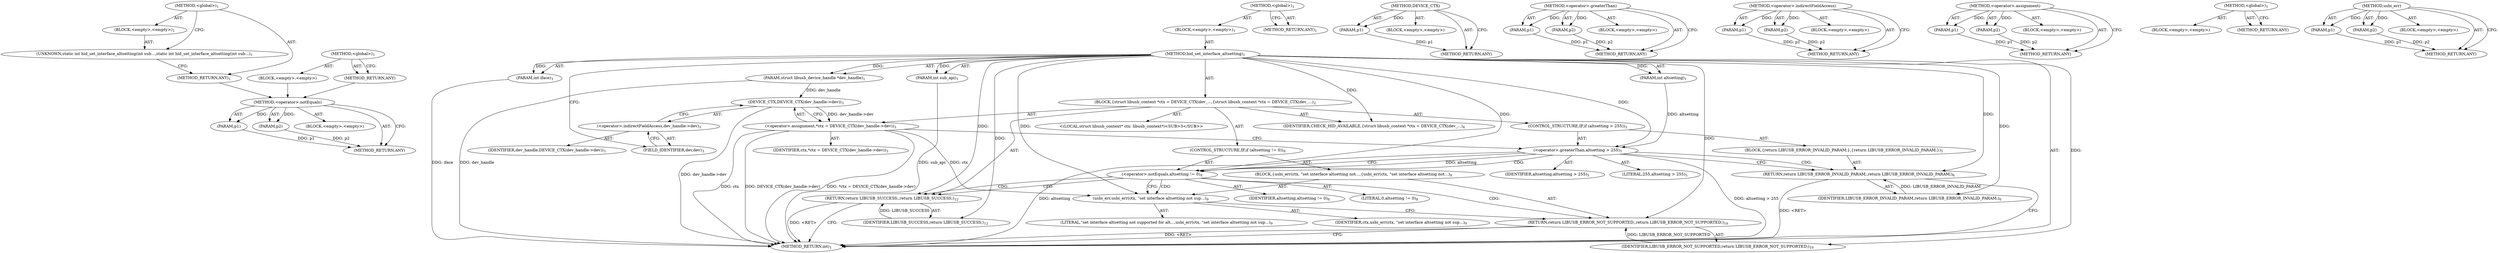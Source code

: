 digraph "&lt;global&gt;" {
vulnerable_83 [label=<(METHOD,&lt;operator&gt;.notEquals)>];
vulnerable_84 [label=<(PARAM,p1)>];
vulnerable_85 [label=<(PARAM,p2)>];
vulnerable_86 [label=<(BLOCK,&lt;empty&gt;,&lt;empty&gt;)>];
vulnerable_87 [label=<(METHOD_RETURN,ANY)>];
vulnerable_6 [label=<(METHOD,&lt;global&gt;)<SUB>1</SUB>>];
vulnerable_7 [label=<(BLOCK,&lt;empty&gt;,&lt;empty&gt;)<SUB>1</SUB>>];
vulnerable_8 [label=<(METHOD,hid_set_interface_altsetting)<SUB>1</SUB>>];
vulnerable_9 [label=<(PARAM,int sub_api)<SUB>1</SUB>>];
vulnerable_10 [label=<(PARAM,struct libusb_device_handle *dev_handle)<SUB>1</SUB>>];
vulnerable_11 [label=<(PARAM,int iface)<SUB>1</SUB>>];
vulnerable_12 [label=<(PARAM,int altsetting)<SUB>1</SUB>>];
vulnerable_13 [label=<(BLOCK,{
	struct libusb_context *ctx = DEVICE_CTX(dev_...,{
	struct libusb_context *ctx = DEVICE_CTX(dev_...)<SUB>2</SUB>>];
vulnerable_14 [label="<(LOCAL,struct libusb_context* ctx: libusb_context*)<SUB>3</SUB>>"];
vulnerable_15 [label=<(&lt;operator&gt;.assignment,*ctx = DEVICE_CTX(dev_handle-&gt;dev))<SUB>3</SUB>>];
vulnerable_16 [label=<(IDENTIFIER,ctx,*ctx = DEVICE_CTX(dev_handle-&gt;dev))<SUB>3</SUB>>];
vulnerable_17 [label=<(DEVICE_CTX,DEVICE_CTX(dev_handle-&gt;dev))<SUB>3</SUB>>];
vulnerable_18 [label=<(&lt;operator&gt;.indirectFieldAccess,dev_handle-&gt;dev)<SUB>3</SUB>>];
vulnerable_19 [label=<(IDENTIFIER,dev_handle,DEVICE_CTX(dev_handle-&gt;dev))<SUB>3</SUB>>];
vulnerable_20 [label=<(FIELD_IDENTIFIER,dev,dev)<SUB>3</SUB>>];
vulnerable_21 [label=<(IDENTIFIER,CHECK_HID_AVAILABLE,{
	struct libusb_context *ctx = DEVICE_CTX(dev_...)<SUB>4</SUB>>];
vulnerable_22 [label=<(CONTROL_STRUCTURE,IF,if (altsetting &gt; 255))<SUB>5</SUB>>];
vulnerable_23 [label=<(&lt;operator&gt;.greaterThan,altsetting &gt; 255)<SUB>5</SUB>>];
vulnerable_24 [label=<(IDENTIFIER,altsetting,altsetting &gt; 255)<SUB>5</SUB>>];
vulnerable_25 [label=<(LITERAL,255,altsetting &gt; 255)<SUB>5</SUB>>];
vulnerable_26 [label=<(BLOCK,{
		return LIBUSB_ERROR_INVALID_PARAM;
	},{
		return LIBUSB_ERROR_INVALID_PARAM;
	})<SUB>5</SUB>>];
vulnerable_27 [label=<(RETURN,return LIBUSB_ERROR_INVALID_PARAM;,return LIBUSB_ERROR_INVALID_PARAM;)<SUB>6</SUB>>];
vulnerable_28 [label=<(IDENTIFIER,LIBUSB_ERROR_INVALID_PARAM,return LIBUSB_ERROR_INVALID_PARAM;)<SUB>6</SUB>>];
vulnerable_29 [label=<(CONTROL_STRUCTURE,IF,if (altsetting != 0))<SUB>8</SUB>>];
vulnerable_30 [label=<(&lt;operator&gt;.notEquals,altsetting != 0)<SUB>8</SUB>>];
vulnerable_31 [label=<(IDENTIFIER,altsetting,altsetting != 0)<SUB>8</SUB>>];
vulnerable_32 [label=<(LITERAL,0,altsetting != 0)<SUB>8</SUB>>];
vulnerable_33 [label=<(BLOCK,{
		usbi_err(ctx, &quot;set interface altsetting not...,{
		usbi_err(ctx, &quot;set interface altsetting not...)<SUB>8</SUB>>];
vulnerable_34 [label=<(usbi_err,usbi_err(ctx, &quot;set interface altsetting not sup...)<SUB>9</SUB>>];
vulnerable_35 [label=<(IDENTIFIER,ctx,usbi_err(ctx, &quot;set interface altsetting not sup...)<SUB>9</SUB>>];
vulnerable_36 [label=<(LITERAL,&quot;set interface altsetting not supported for alt...,usbi_err(ctx, &quot;set interface altsetting not sup...)<SUB>9</SUB>>];
vulnerable_37 [label=<(RETURN,return LIBUSB_ERROR_NOT_SUPPORTED;,return LIBUSB_ERROR_NOT_SUPPORTED;)<SUB>10</SUB>>];
vulnerable_38 [label=<(IDENTIFIER,LIBUSB_ERROR_NOT_SUPPORTED,return LIBUSB_ERROR_NOT_SUPPORTED;)<SUB>10</SUB>>];
vulnerable_39 [label=<(RETURN,return LIBUSB_SUCCESS;,return LIBUSB_SUCCESS;)<SUB>12</SUB>>];
vulnerable_40 [label=<(IDENTIFIER,LIBUSB_SUCCESS,return LIBUSB_SUCCESS;)<SUB>12</SUB>>];
vulnerable_41 [label=<(METHOD_RETURN,int)<SUB>1</SUB>>];
vulnerable_43 [label=<(METHOD_RETURN,ANY)<SUB>1</SUB>>];
vulnerable_69 [label=<(METHOD,DEVICE_CTX)>];
vulnerable_70 [label=<(PARAM,p1)>];
vulnerable_71 [label=<(BLOCK,&lt;empty&gt;,&lt;empty&gt;)>];
vulnerable_72 [label=<(METHOD_RETURN,ANY)>];
vulnerable_78 [label=<(METHOD,&lt;operator&gt;.greaterThan)>];
vulnerable_79 [label=<(PARAM,p1)>];
vulnerable_80 [label=<(PARAM,p2)>];
vulnerable_81 [label=<(BLOCK,&lt;empty&gt;,&lt;empty&gt;)>];
vulnerable_82 [label=<(METHOD_RETURN,ANY)>];
vulnerable_73 [label=<(METHOD,&lt;operator&gt;.indirectFieldAccess)>];
vulnerable_74 [label=<(PARAM,p1)>];
vulnerable_75 [label=<(PARAM,p2)>];
vulnerable_76 [label=<(BLOCK,&lt;empty&gt;,&lt;empty&gt;)>];
vulnerable_77 [label=<(METHOD_RETURN,ANY)>];
vulnerable_64 [label=<(METHOD,&lt;operator&gt;.assignment)>];
vulnerable_65 [label=<(PARAM,p1)>];
vulnerable_66 [label=<(PARAM,p2)>];
vulnerable_67 [label=<(BLOCK,&lt;empty&gt;,&lt;empty&gt;)>];
vulnerable_68 [label=<(METHOD_RETURN,ANY)>];
vulnerable_58 [label=<(METHOD,&lt;global&gt;)<SUB>1</SUB>>];
vulnerable_59 [label=<(BLOCK,&lt;empty&gt;,&lt;empty&gt;)>];
vulnerable_60 [label=<(METHOD_RETURN,ANY)>];
vulnerable_88 [label=<(METHOD,usbi_err)>];
vulnerable_89 [label=<(PARAM,p1)>];
vulnerable_90 [label=<(PARAM,p2)>];
vulnerable_91 [label=<(BLOCK,&lt;empty&gt;,&lt;empty&gt;)>];
vulnerable_92 [label=<(METHOD_RETURN,ANY)>];
fixed_6 [label=<(METHOD,&lt;global&gt;)<SUB>1</SUB>>];
fixed_7 [label=<(BLOCK,&lt;empty&gt;,&lt;empty&gt;)<SUB>1</SUB>>];
fixed_8 [label=<(UNKNOWN,static int hid_set_interface_altsetting(int sub...,static int hid_set_interface_altsetting(int sub...)<SUB>1</SUB>>];
fixed_9 [label=<(METHOD_RETURN,ANY)<SUB>1</SUB>>];
fixed_14 [label=<(METHOD,&lt;global&gt;)<SUB>1</SUB>>];
fixed_15 [label=<(BLOCK,&lt;empty&gt;,&lt;empty&gt;)>];
fixed_16 [label=<(METHOD_RETURN,ANY)>];
vulnerable_83 -> vulnerable_84  [key=0, label="AST: "];
vulnerable_83 -> vulnerable_84  [key=1, label="DDG: "];
vulnerable_83 -> vulnerable_86  [key=0, label="AST: "];
vulnerable_83 -> vulnerable_85  [key=0, label="AST: "];
vulnerable_83 -> vulnerable_85  [key=1, label="DDG: "];
vulnerable_83 -> vulnerable_87  [key=0, label="AST: "];
vulnerable_83 -> vulnerable_87  [key=1, label="CFG: "];
vulnerable_84 -> vulnerable_87  [key=0, label="DDG: p1"];
vulnerable_85 -> vulnerable_87  [key=0, label="DDG: p2"];
vulnerable_6 -> vulnerable_7  [key=0, label="AST: "];
vulnerable_6 -> vulnerable_43  [key=0, label="AST: "];
vulnerable_6 -> vulnerable_43  [key=1, label="CFG: "];
vulnerable_7 -> vulnerable_8  [key=0, label="AST: "];
vulnerable_8 -> vulnerable_9  [key=0, label="AST: "];
vulnerable_8 -> vulnerable_9  [key=1, label="DDG: "];
vulnerable_8 -> vulnerable_10  [key=0, label="AST: "];
vulnerable_8 -> vulnerable_10  [key=1, label="DDG: "];
vulnerable_8 -> vulnerable_11  [key=0, label="AST: "];
vulnerable_8 -> vulnerable_11  [key=1, label="DDG: "];
vulnerable_8 -> vulnerable_12  [key=0, label="AST: "];
vulnerable_8 -> vulnerable_12  [key=1, label="DDG: "];
vulnerable_8 -> vulnerable_13  [key=0, label="AST: "];
vulnerable_8 -> vulnerable_41  [key=0, label="AST: "];
vulnerable_8 -> vulnerable_20  [key=0, label="CFG: "];
vulnerable_8 -> vulnerable_21  [key=0, label="DDG: "];
vulnerable_8 -> vulnerable_39  [key=0, label="DDG: "];
vulnerable_8 -> vulnerable_40  [key=0, label="DDG: "];
vulnerable_8 -> vulnerable_23  [key=0, label="DDG: "];
vulnerable_8 -> vulnerable_27  [key=0, label="DDG: "];
vulnerable_8 -> vulnerable_30  [key=0, label="DDG: "];
vulnerable_8 -> vulnerable_37  [key=0, label="DDG: "];
vulnerable_8 -> vulnerable_28  [key=0, label="DDG: "];
vulnerable_8 -> vulnerable_34  [key=0, label="DDG: "];
vulnerable_8 -> vulnerable_38  [key=0, label="DDG: "];
vulnerable_9 -> vulnerable_41  [key=0, label="DDG: sub_api"];
vulnerable_10 -> vulnerable_41  [key=0, label="DDG: dev_handle"];
vulnerable_10 -> vulnerable_17  [key=0, label="DDG: dev_handle"];
vulnerable_11 -> vulnerable_41  [key=0, label="DDG: iface"];
vulnerable_12 -> vulnerable_23  [key=0, label="DDG: altsetting"];
vulnerable_13 -> vulnerable_14  [key=0, label="AST: "];
vulnerable_13 -> vulnerable_15  [key=0, label="AST: "];
vulnerable_13 -> vulnerable_21  [key=0, label="AST: "];
vulnerable_13 -> vulnerable_22  [key=0, label="AST: "];
vulnerable_13 -> vulnerable_29  [key=0, label="AST: "];
vulnerable_13 -> vulnerable_39  [key=0, label="AST: "];
vulnerable_15 -> vulnerable_16  [key=0, label="AST: "];
vulnerable_15 -> vulnerable_17  [key=0, label="AST: "];
vulnerable_15 -> vulnerable_23  [key=0, label="CFG: "];
vulnerable_15 -> vulnerable_41  [key=0, label="DDG: ctx"];
vulnerable_15 -> vulnerable_41  [key=1, label="DDG: DEVICE_CTX(dev_handle-&gt;dev)"];
vulnerable_15 -> vulnerable_41  [key=2, label="DDG: *ctx = DEVICE_CTX(dev_handle-&gt;dev)"];
vulnerable_15 -> vulnerable_34  [key=0, label="DDG: ctx"];
vulnerable_17 -> vulnerable_18  [key=0, label="AST: "];
vulnerable_17 -> vulnerable_15  [key=0, label="CFG: "];
vulnerable_17 -> vulnerable_15  [key=1, label="DDG: dev_handle-&gt;dev"];
vulnerable_17 -> vulnerable_41  [key=0, label="DDG: dev_handle-&gt;dev"];
vulnerable_18 -> vulnerable_19  [key=0, label="AST: "];
vulnerable_18 -> vulnerable_20  [key=0, label="AST: "];
vulnerable_18 -> vulnerable_17  [key=0, label="CFG: "];
vulnerable_20 -> vulnerable_18  [key=0, label="CFG: "];
vulnerable_22 -> vulnerable_23  [key=0, label="AST: "];
vulnerable_22 -> vulnerable_26  [key=0, label="AST: "];
vulnerable_23 -> vulnerable_24  [key=0, label="AST: "];
vulnerable_23 -> vulnerable_25  [key=0, label="AST: "];
vulnerable_23 -> vulnerable_27  [key=0, label="CFG: "];
vulnerable_23 -> vulnerable_27  [key=1, label="CDG: "];
vulnerable_23 -> vulnerable_30  [key=0, label="CFG: "];
vulnerable_23 -> vulnerable_30  [key=1, label="DDG: altsetting"];
vulnerable_23 -> vulnerable_30  [key=2, label="CDG: "];
vulnerable_23 -> vulnerable_41  [key=0, label="DDG: altsetting"];
vulnerable_23 -> vulnerable_41  [key=1, label="DDG: altsetting &gt; 255"];
vulnerable_26 -> vulnerable_27  [key=0, label="AST: "];
vulnerable_27 -> vulnerable_28  [key=0, label="AST: "];
vulnerable_27 -> vulnerable_41  [key=0, label="CFG: "];
vulnerable_27 -> vulnerable_41  [key=1, label="DDG: &lt;RET&gt;"];
vulnerable_28 -> vulnerable_27  [key=0, label="DDG: LIBUSB_ERROR_INVALID_PARAM"];
vulnerable_29 -> vulnerable_30  [key=0, label="AST: "];
vulnerable_29 -> vulnerable_33  [key=0, label="AST: "];
vulnerable_30 -> vulnerable_31  [key=0, label="AST: "];
vulnerable_30 -> vulnerable_32  [key=0, label="AST: "];
vulnerable_30 -> vulnerable_34  [key=0, label="CFG: "];
vulnerable_30 -> vulnerable_34  [key=1, label="CDG: "];
vulnerable_30 -> vulnerable_39  [key=0, label="CFG: "];
vulnerable_30 -> vulnerable_39  [key=1, label="CDG: "];
vulnerable_30 -> vulnerable_37  [key=0, label="CDG: "];
vulnerable_33 -> vulnerable_34  [key=0, label="AST: "];
vulnerable_33 -> vulnerable_37  [key=0, label="AST: "];
vulnerable_34 -> vulnerable_35  [key=0, label="AST: "];
vulnerable_34 -> vulnerable_36  [key=0, label="AST: "];
vulnerable_34 -> vulnerable_37  [key=0, label="CFG: "];
vulnerable_37 -> vulnerable_38  [key=0, label="AST: "];
vulnerable_37 -> vulnerable_41  [key=0, label="CFG: "];
vulnerable_37 -> vulnerable_41  [key=1, label="DDG: &lt;RET&gt;"];
vulnerable_38 -> vulnerable_37  [key=0, label="DDG: LIBUSB_ERROR_NOT_SUPPORTED"];
vulnerable_39 -> vulnerable_40  [key=0, label="AST: "];
vulnerable_39 -> vulnerable_41  [key=0, label="CFG: "];
vulnerable_39 -> vulnerable_41  [key=1, label="DDG: &lt;RET&gt;"];
vulnerable_40 -> vulnerable_39  [key=0, label="DDG: LIBUSB_SUCCESS"];
vulnerable_69 -> vulnerable_70  [key=0, label="AST: "];
vulnerable_69 -> vulnerable_70  [key=1, label="DDG: "];
vulnerable_69 -> vulnerable_71  [key=0, label="AST: "];
vulnerable_69 -> vulnerable_72  [key=0, label="AST: "];
vulnerable_69 -> vulnerable_72  [key=1, label="CFG: "];
vulnerable_70 -> vulnerable_72  [key=0, label="DDG: p1"];
vulnerable_78 -> vulnerable_79  [key=0, label="AST: "];
vulnerable_78 -> vulnerable_79  [key=1, label="DDG: "];
vulnerable_78 -> vulnerable_81  [key=0, label="AST: "];
vulnerable_78 -> vulnerable_80  [key=0, label="AST: "];
vulnerable_78 -> vulnerable_80  [key=1, label="DDG: "];
vulnerable_78 -> vulnerable_82  [key=0, label="AST: "];
vulnerable_78 -> vulnerable_82  [key=1, label="CFG: "];
vulnerable_79 -> vulnerable_82  [key=0, label="DDG: p1"];
vulnerable_80 -> vulnerable_82  [key=0, label="DDG: p2"];
vulnerable_73 -> vulnerable_74  [key=0, label="AST: "];
vulnerable_73 -> vulnerable_74  [key=1, label="DDG: "];
vulnerable_73 -> vulnerable_76  [key=0, label="AST: "];
vulnerable_73 -> vulnerable_75  [key=0, label="AST: "];
vulnerable_73 -> vulnerable_75  [key=1, label="DDG: "];
vulnerable_73 -> vulnerable_77  [key=0, label="AST: "];
vulnerable_73 -> vulnerable_77  [key=1, label="CFG: "];
vulnerable_74 -> vulnerable_77  [key=0, label="DDG: p1"];
vulnerable_75 -> vulnerable_77  [key=0, label="DDG: p2"];
vulnerable_64 -> vulnerable_65  [key=0, label="AST: "];
vulnerable_64 -> vulnerable_65  [key=1, label="DDG: "];
vulnerable_64 -> vulnerable_67  [key=0, label="AST: "];
vulnerable_64 -> vulnerable_66  [key=0, label="AST: "];
vulnerable_64 -> vulnerable_66  [key=1, label="DDG: "];
vulnerable_64 -> vulnerable_68  [key=0, label="AST: "];
vulnerable_64 -> vulnerable_68  [key=1, label="CFG: "];
vulnerable_65 -> vulnerable_68  [key=0, label="DDG: p1"];
vulnerable_66 -> vulnerable_68  [key=0, label="DDG: p2"];
vulnerable_58 -> vulnerable_59  [key=0, label="AST: "];
vulnerable_58 -> vulnerable_60  [key=0, label="AST: "];
vulnerable_58 -> vulnerable_60  [key=1, label="CFG: "];
vulnerable_88 -> vulnerable_89  [key=0, label="AST: "];
vulnerable_88 -> vulnerable_89  [key=1, label="DDG: "];
vulnerable_88 -> vulnerable_91  [key=0, label="AST: "];
vulnerable_88 -> vulnerable_90  [key=0, label="AST: "];
vulnerable_88 -> vulnerable_90  [key=1, label="DDG: "];
vulnerable_88 -> vulnerable_92  [key=0, label="AST: "];
vulnerable_88 -> vulnerable_92  [key=1, label="CFG: "];
vulnerable_89 -> vulnerable_92  [key=0, label="DDG: p1"];
vulnerable_90 -> vulnerable_92  [key=0, label="DDG: p2"];
fixed_6 -> fixed_7  [key=0, label="AST: "];
fixed_6 -> fixed_9  [key=0, label="AST: "];
fixed_6 -> fixed_8  [key=0, label="CFG: "];
fixed_7 -> fixed_8  [key=0, label="AST: "];
fixed_8 -> fixed_9  [key=0, label="CFG: "];
fixed_9 -> vulnerable_83  [key=0];
fixed_14 -> fixed_15  [key=0, label="AST: "];
fixed_14 -> fixed_16  [key=0, label="AST: "];
fixed_14 -> fixed_16  [key=1, label="CFG: "];
fixed_15 -> vulnerable_83  [key=0];
fixed_16 -> vulnerable_83  [key=0];
}
